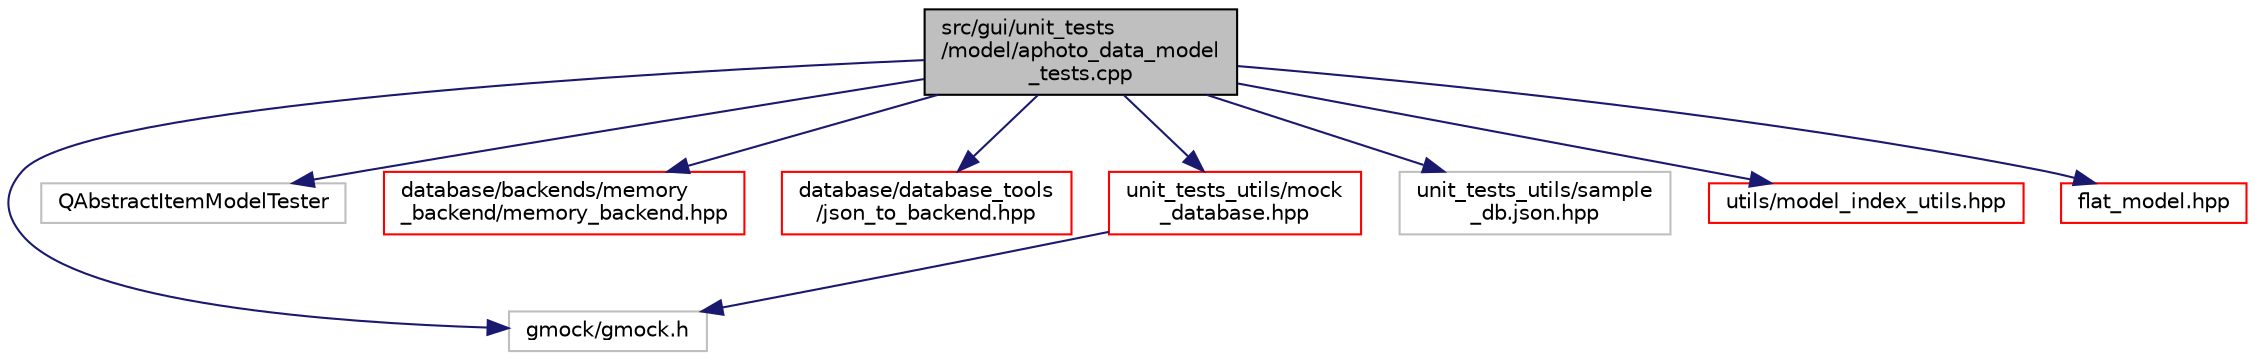 digraph "src/gui/unit_tests/model/aphoto_data_model_tests.cpp"
{
 // LATEX_PDF_SIZE
  edge [fontname="Helvetica",fontsize="10",labelfontname="Helvetica",labelfontsize="10"];
  node [fontname="Helvetica",fontsize="10",shape=record];
  Node1 [label="src/gui/unit_tests\l/model/aphoto_data_model\l_tests.cpp",height=0.2,width=0.4,color="black", fillcolor="grey75", style="filled", fontcolor="black",tooltip=" "];
  Node1 -> Node2 [color="midnightblue",fontsize="10",style="solid",fontname="Helvetica"];
  Node2 [label="gmock/gmock.h",height=0.2,width=0.4,color="grey75", fillcolor="white", style="filled",tooltip=" "];
  Node1 -> Node3 [color="midnightblue",fontsize="10",style="solid",fontname="Helvetica"];
  Node3 [label="QAbstractItemModelTester",height=0.2,width=0.4,color="grey75", fillcolor="white", style="filled",tooltip=" "];
  Node1 -> Node4 [color="midnightblue",fontsize="10",style="solid",fontname="Helvetica"];
  Node4 [label="database/backends/memory\l_backend/memory_backend.hpp",height=0.2,width=0.4,color="red", fillcolor="white", style="filled",URL="$memory__backend_8hpp.html",tooltip=" "];
  Node1 -> Node54 [color="midnightblue",fontsize="10",style="solid",fontname="Helvetica"];
  Node54 [label="database/database_tools\l/json_to_backend.hpp",height=0.2,width=0.4,color="red", fillcolor="white", style="filled",URL="$json__to__backend_8hpp.html",tooltip=" "];
  Node1 -> Node57 [color="midnightblue",fontsize="10",style="solid",fontname="Helvetica"];
  Node57 [label="unit_tests_utils/mock\l_database.hpp",height=0.2,width=0.4,color="red", fillcolor="white", style="filled",URL="$mock__database_8hpp.html",tooltip=" "];
  Node57 -> Node2 [color="midnightblue",fontsize="10",style="solid",fontname="Helvetica"];
  Node1 -> Node62 [color="midnightblue",fontsize="10",style="solid",fontname="Helvetica"];
  Node62 [label="unit_tests_utils/sample\l_db.json.hpp",height=0.2,width=0.4,color="grey75", fillcolor="white", style="filled",tooltip=" "];
  Node1 -> Node63 [color="midnightblue",fontsize="10",style="solid",fontname="Helvetica"];
  Node63 [label="utils/model_index_utils.hpp",height=0.2,width=0.4,color="red", fillcolor="white", style="filled",URL="$model__index__utils_8hpp.html",tooltip=" "];
  Node1 -> Node65 [color="midnightblue",fontsize="10",style="solid",fontname="Helvetica"];
  Node65 [label="flat_model.hpp",height=0.2,width=0.4,color="red", fillcolor="white", style="filled",URL="$flat__model_8hpp.html",tooltip=" "];
}
